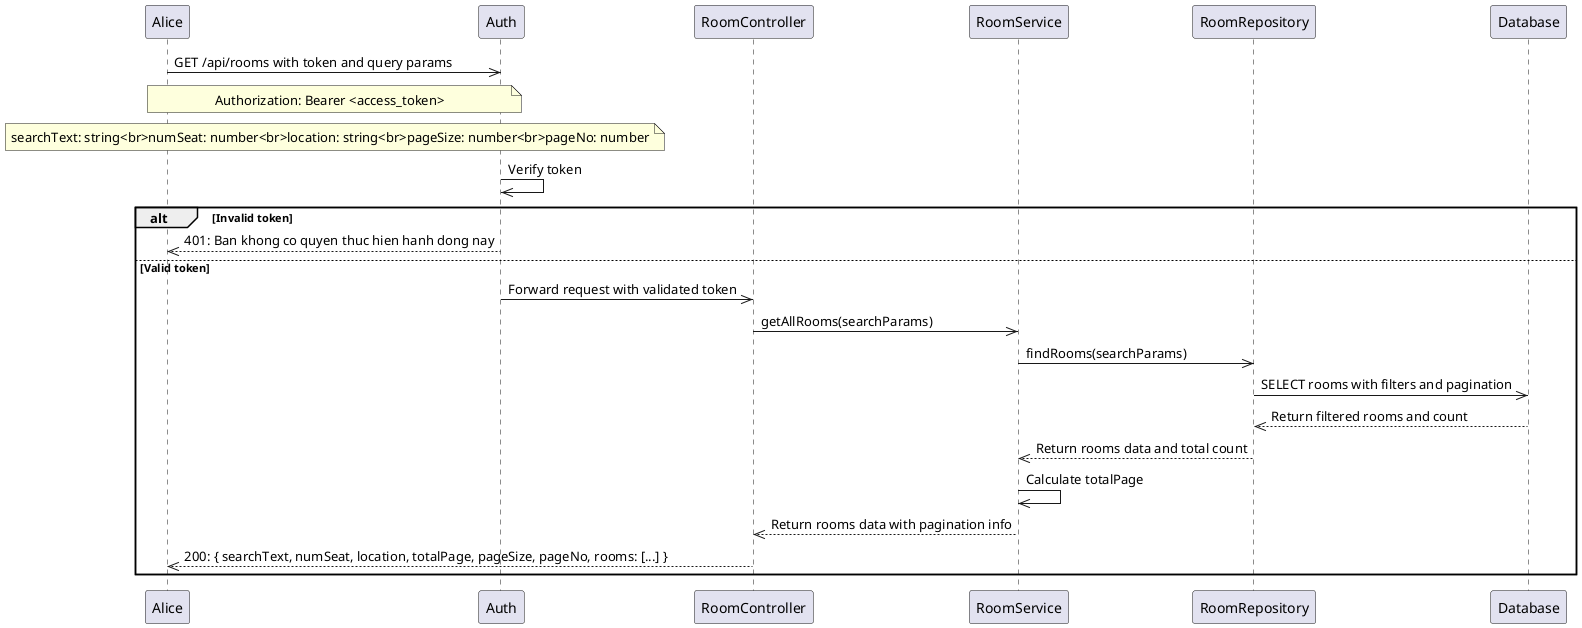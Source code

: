 @startuml getAllRooms
    participant Alice
    participant Auth
    participant RoomController
    participant RoomService
    participant RoomRepository
    participant Database

    Alice->>Auth: GET /api/rooms with token and query params
    Note over Alice,Auth: Authorization: Bearer <access_token>
    note over Alice,Auth: searchText: string<br>numSeat: number<br>location: string<br>pageSize: number<br>pageNo: number
    

    Auth->>Auth: Verify token
    alt Invalid token
        Auth-->>Alice: 401: Ban khong co quyen thuc hien hanh dong nay
    else Valid token
        Auth->>RoomController: Forward request with validated token
        RoomController->>RoomService: getAllRooms(searchParams)
        RoomService->>RoomRepository: findRooms(searchParams)
        RoomRepository->>Database: SELECT rooms with filters and pagination
        Database-->>RoomRepository: Return filtered rooms and count
        RoomRepository-->>RoomService: Return rooms data and total count
        RoomService->>RoomService: Calculate totalPage
        RoomService-->>RoomController: Return rooms data with pagination info
        RoomController-->>Alice: 200: { searchText, numSeat, location, totalPage, pageSize, pageNo, rooms: [...] }
    end
@enduml
